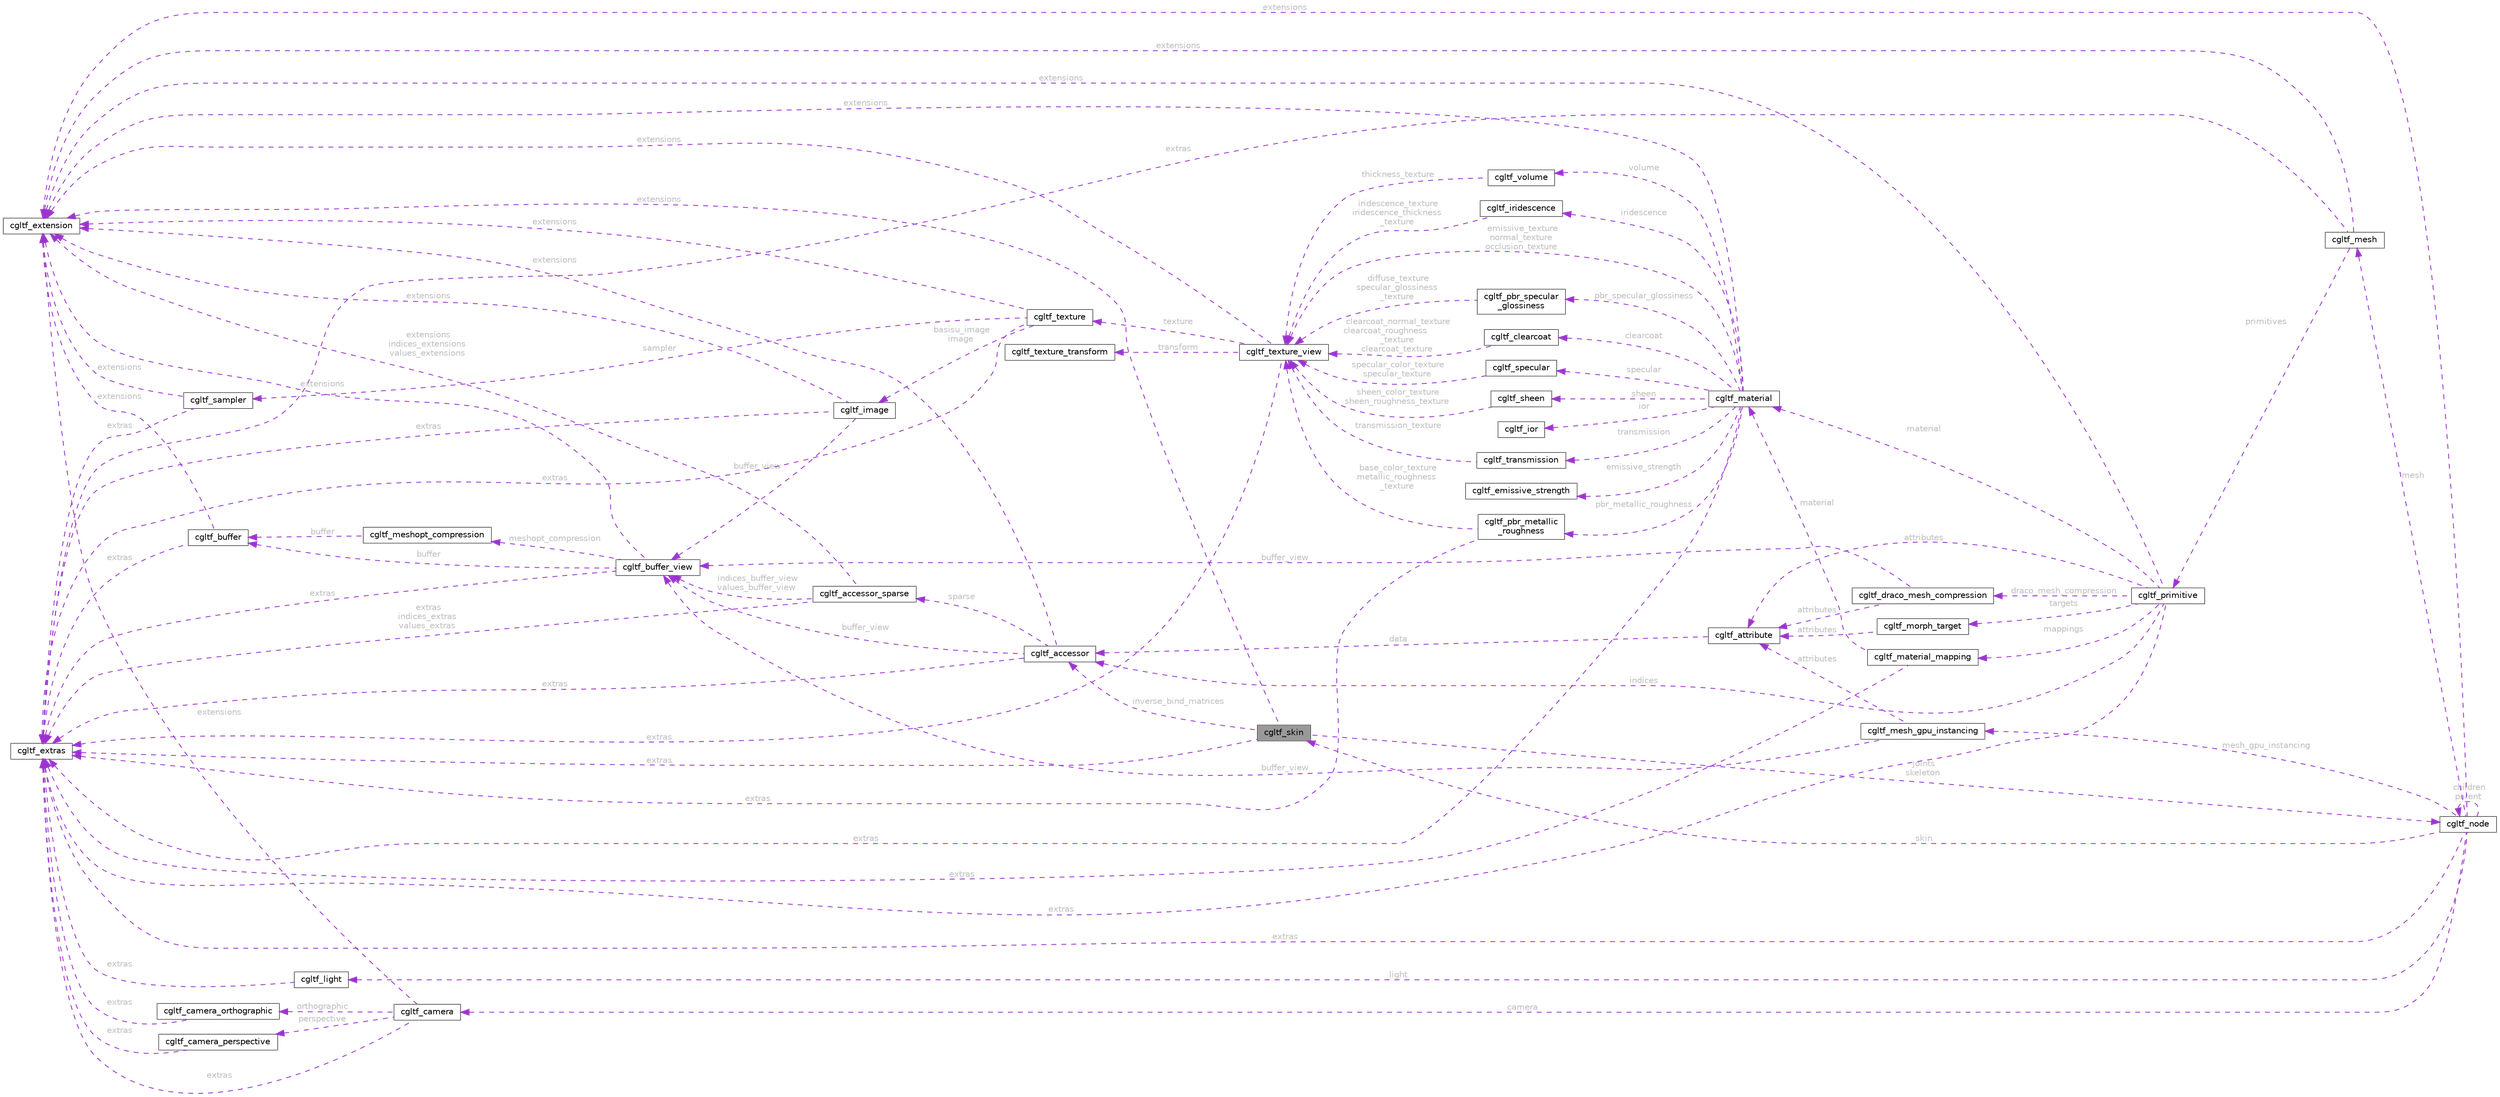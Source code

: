 digraph "cgltf_skin"
{
 // LATEX_PDF_SIZE
  bgcolor="transparent";
  edge [fontname=Helvetica,fontsize=10,labelfontname=Helvetica,labelfontsize=10];
  node [fontname=Helvetica,fontsize=10,shape=box,height=0.2,width=0.4];
  rankdir="LR";
  Node1 [id="Node000001",label="cgltf_skin",height=0.2,width=0.4,color="gray40", fillcolor="grey60", style="filled", fontcolor="black",tooltip=" "];
  Node2 -> Node1 [id="edge175_Node000001_Node000002",dir="back",color="darkorchid3",style="dashed",tooltip=" ",label=" joints\nskeleton",fontcolor="grey" ];
  Node2 [id="Node000002",label="cgltf_node",height=0.2,width=0.4,color="gray40", fillcolor="white", style="filled",URL="$structcgltf__node.html",tooltip=" "];
  Node2 -> Node2 [id="edge176_Node000002_Node000002",dir="back",color="darkorchid3",style="dashed",tooltip=" ",label=" children\nparent",fontcolor="grey" ];
  Node1 -> Node2 [id="edge177_Node000002_Node000001",dir="back",color="darkorchid3",style="dashed",tooltip=" ",label=" skin",fontcolor="grey" ];
  Node3 -> Node2 [id="edge178_Node000002_Node000003",dir="back",color="darkorchid3",style="dashed",tooltip=" ",label=" mesh",fontcolor="grey" ];
  Node3 [id="Node000003",label="cgltf_mesh",height=0.2,width=0.4,color="gray40", fillcolor="white", style="filled",URL="$structcgltf__mesh.html",tooltip=" "];
  Node4 -> Node3 [id="edge179_Node000003_Node000004",dir="back",color="darkorchid3",style="dashed",tooltip=" ",label=" primitives",fontcolor="grey" ];
  Node4 [id="Node000004",label="cgltf_primitive",height=0.2,width=0.4,color="gray40", fillcolor="white", style="filled",URL="$structcgltf__primitive.html",tooltip=" "];
  Node5 -> Node4 [id="edge180_Node000004_Node000005",dir="back",color="darkorchid3",style="dashed",tooltip=" ",label=" indices",fontcolor="grey" ];
  Node5 [id="Node000005",label="cgltf_accessor",height=0.2,width=0.4,color="gray40", fillcolor="white", style="filled",URL="$structcgltf__accessor.html",tooltip=" "];
  Node6 -> Node5 [id="edge181_Node000005_Node000006",dir="back",color="darkorchid3",style="dashed",tooltip=" ",label=" buffer_view",fontcolor="grey" ];
  Node6 [id="Node000006",label="cgltf_buffer_view",height=0.2,width=0.4,color="gray40", fillcolor="white", style="filled",URL="$structcgltf__buffer__view.html",tooltip=" "];
  Node7 -> Node6 [id="edge182_Node000006_Node000007",dir="back",color="darkorchid3",style="dashed",tooltip=" ",label=" buffer",fontcolor="grey" ];
  Node7 [id="Node000007",label="cgltf_buffer",height=0.2,width=0.4,color="gray40", fillcolor="white", style="filled",URL="$structcgltf__buffer.html",tooltip=" "];
  Node8 -> Node7 [id="edge183_Node000007_Node000008",dir="back",color="darkorchid3",style="dashed",tooltip=" ",label=" extras",fontcolor="grey" ];
  Node8 [id="Node000008",label="cgltf_extras",height=0.2,width=0.4,color="gray40", fillcolor="white", style="filled",URL="$structcgltf__extras.html",tooltip=" "];
  Node9 -> Node7 [id="edge184_Node000007_Node000009",dir="back",color="darkorchid3",style="dashed",tooltip=" ",label=" extensions",fontcolor="grey" ];
  Node9 [id="Node000009",label="cgltf_extension",height=0.2,width=0.4,color="gray40", fillcolor="white", style="filled",URL="$structcgltf__extension.html",tooltip=" "];
  Node10 -> Node6 [id="edge185_Node000006_Node000010",dir="back",color="darkorchid3",style="dashed",tooltip=" ",label=" meshopt_compression",fontcolor="grey" ];
  Node10 [id="Node000010",label="cgltf_meshopt_compression",height=0.2,width=0.4,color="gray40", fillcolor="white", style="filled",URL="$structcgltf__meshopt__compression.html",tooltip=" "];
  Node7 -> Node10 [id="edge186_Node000010_Node000007",dir="back",color="darkorchid3",style="dashed",tooltip=" ",label=" buffer",fontcolor="grey" ];
  Node8 -> Node6 [id="edge187_Node000006_Node000008",dir="back",color="darkorchid3",style="dashed",tooltip=" ",label=" extras",fontcolor="grey" ];
  Node9 -> Node6 [id="edge188_Node000006_Node000009",dir="back",color="darkorchid3",style="dashed",tooltip=" ",label=" extensions",fontcolor="grey" ];
  Node11 -> Node5 [id="edge189_Node000005_Node000011",dir="back",color="darkorchid3",style="dashed",tooltip=" ",label=" sparse",fontcolor="grey" ];
  Node11 [id="Node000011",label="cgltf_accessor_sparse",height=0.2,width=0.4,color="gray40", fillcolor="white", style="filled",URL="$structcgltf__accessor__sparse.html",tooltip=" "];
  Node6 -> Node11 [id="edge190_Node000011_Node000006",dir="back",color="darkorchid3",style="dashed",tooltip=" ",label=" indices_buffer_view\nvalues_buffer_view",fontcolor="grey" ];
  Node8 -> Node11 [id="edge191_Node000011_Node000008",dir="back",color="darkorchid3",style="dashed",tooltip=" ",label=" extras\nindices_extras\nvalues_extras",fontcolor="grey" ];
  Node9 -> Node11 [id="edge192_Node000011_Node000009",dir="back",color="darkorchid3",style="dashed",tooltip=" ",label=" extensions\nindices_extensions\nvalues_extensions",fontcolor="grey" ];
  Node8 -> Node5 [id="edge193_Node000005_Node000008",dir="back",color="darkorchid3",style="dashed",tooltip=" ",label=" extras",fontcolor="grey" ];
  Node9 -> Node5 [id="edge194_Node000005_Node000009",dir="back",color="darkorchid3",style="dashed",tooltip=" ",label=" extensions",fontcolor="grey" ];
  Node12 -> Node4 [id="edge195_Node000004_Node000012",dir="back",color="darkorchid3",style="dashed",tooltip=" ",label=" material",fontcolor="grey" ];
  Node12 [id="Node000012",label="cgltf_material",height=0.2,width=0.4,color="gray40", fillcolor="white", style="filled",URL="$structcgltf__material.html",tooltip=" "];
  Node13 -> Node12 [id="edge196_Node000012_Node000013",dir="back",color="darkorchid3",style="dashed",tooltip=" ",label=" pbr_metallic_roughness",fontcolor="grey" ];
  Node13 [id="Node000013",label="cgltf_pbr_metallic\l_roughness",height=0.2,width=0.4,color="gray40", fillcolor="white", style="filled",URL="$structcgltf__pbr__metallic__roughness.html",tooltip=" "];
  Node14 -> Node13 [id="edge197_Node000013_Node000014",dir="back",color="darkorchid3",style="dashed",tooltip=" ",label=" base_color_texture\nmetallic_roughness\l_texture",fontcolor="grey" ];
  Node14 [id="Node000014",label="cgltf_texture_view",height=0.2,width=0.4,color="gray40", fillcolor="white", style="filled",URL="$structcgltf__texture__view.html",tooltip=" "];
  Node15 -> Node14 [id="edge198_Node000014_Node000015",dir="back",color="darkorchid3",style="dashed",tooltip=" ",label=" texture",fontcolor="grey" ];
  Node15 [id="Node000015",label="cgltf_texture",height=0.2,width=0.4,color="gray40", fillcolor="white", style="filled",URL="$structcgltf__texture.html",tooltip=" "];
  Node16 -> Node15 [id="edge199_Node000015_Node000016",dir="back",color="darkorchid3",style="dashed",tooltip=" ",label=" basisu_image\nimage",fontcolor="grey" ];
  Node16 [id="Node000016",label="cgltf_image",height=0.2,width=0.4,color="gray40", fillcolor="white", style="filled",URL="$structcgltf__image.html",tooltip=" "];
  Node6 -> Node16 [id="edge200_Node000016_Node000006",dir="back",color="darkorchid3",style="dashed",tooltip=" ",label=" buffer_view",fontcolor="grey" ];
  Node8 -> Node16 [id="edge201_Node000016_Node000008",dir="back",color="darkorchid3",style="dashed",tooltip=" ",label=" extras",fontcolor="grey" ];
  Node9 -> Node16 [id="edge202_Node000016_Node000009",dir="back",color="darkorchid3",style="dashed",tooltip=" ",label=" extensions",fontcolor="grey" ];
  Node17 -> Node15 [id="edge203_Node000015_Node000017",dir="back",color="darkorchid3",style="dashed",tooltip=" ",label=" sampler",fontcolor="grey" ];
  Node17 [id="Node000017",label="cgltf_sampler",height=0.2,width=0.4,color="gray40", fillcolor="white", style="filled",URL="$structcgltf__sampler.html",tooltip=" "];
  Node8 -> Node17 [id="edge204_Node000017_Node000008",dir="back",color="darkorchid3",style="dashed",tooltip=" ",label=" extras",fontcolor="grey" ];
  Node9 -> Node17 [id="edge205_Node000017_Node000009",dir="back",color="darkorchid3",style="dashed",tooltip=" ",label=" extensions",fontcolor="grey" ];
  Node8 -> Node15 [id="edge206_Node000015_Node000008",dir="back",color="darkorchid3",style="dashed",tooltip=" ",label=" extras",fontcolor="grey" ];
  Node9 -> Node15 [id="edge207_Node000015_Node000009",dir="back",color="darkorchid3",style="dashed",tooltip=" ",label=" extensions",fontcolor="grey" ];
  Node18 -> Node14 [id="edge208_Node000014_Node000018",dir="back",color="darkorchid3",style="dashed",tooltip=" ",label=" transform",fontcolor="grey" ];
  Node18 [id="Node000018",label="cgltf_texture_transform",height=0.2,width=0.4,color="gray40", fillcolor="white", style="filled",URL="$structcgltf__texture__transform.html",tooltip=" "];
  Node8 -> Node14 [id="edge209_Node000014_Node000008",dir="back",color="darkorchid3",style="dashed",tooltip=" ",label=" extras",fontcolor="grey" ];
  Node9 -> Node14 [id="edge210_Node000014_Node000009",dir="back",color="darkorchid3",style="dashed",tooltip=" ",label=" extensions",fontcolor="grey" ];
  Node8 -> Node13 [id="edge211_Node000013_Node000008",dir="back",color="darkorchid3",style="dashed",tooltip=" ",label=" extras",fontcolor="grey" ];
  Node19 -> Node12 [id="edge212_Node000012_Node000019",dir="back",color="darkorchid3",style="dashed",tooltip=" ",label=" pbr_specular_glossiness",fontcolor="grey" ];
  Node19 [id="Node000019",label="cgltf_pbr_specular\l_glossiness",height=0.2,width=0.4,color="gray40", fillcolor="white", style="filled",URL="$structcgltf__pbr__specular__glossiness.html",tooltip=" "];
  Node14 -> Node19 [id="edge213_Node000019_Node000014",dir="back",color="darkorchid3",style="dashed",tooltip=" ",label=" diffuse_texture\nspecular_glossiness\l_texture",fontcolor="grey" ];
  Node20 -> Node12 [id="edge214_Node000012_Node000020",dir="back",color="darkorchid3",style="dashed",tooltip=" ",label=" clearcoat",fontcolor="grey" ];
  Node20 [id="Node000020",label="cgltf_clearcoat",height=0.2,width=0.4,color="gray40", fillcolor="white", style="filled",URL="$structcgltf__clearcoat.html",tooltip=" "];
  Node14 -> Node20 [id="edge215_Node000020_Node000014",dir="back",color="darkorchid3",style="dashed",tooltip=" ",label=" clearcoat_normal_texture\nclearcoat_roughness\l_texture\nclearcoat_texture",fontcolor="grey" ];
  Node21 -> Node12 [id="edge216_Node000012_Node000021",dir="back",color="darkorchid3",style="dashed",tooltip=" ",label=" ior",fontcolor="grey" ];
  Node21 [id="Node000021",label="cgltf_ior",height=0.2,width=0.4,color="gray40", fillcolor="white", style="filled",URL="$structcgltf__ior.html",tooltip=" "];
  Node22 -> Node12 [id="edge217_Node000012_Node000022",dir="back",color="darkorchid3",style="dashed",tooltip=" ",label=" specular",fontcolor="grey" ];
  Node22 [id="Node000022",label="cgltf_specular",height=0.2,width=0.4,color="gray40", fillcolor="white", style="filled",URL="$structcgltf__specular.html",tooltip=" "];
  Node14 -> Node22 [id="edge218_Node000022_Node000014",dir="back",color="darkorchid3",style="dashed",tooltip=" ",label=" specular_color_texture\nspecular_texture",fontcolor="grey" ];
  Node23 -> Node12 [id="edge219_Node000012_Node000023",dir="back",color="darkorchid3",style="dashed",tooltip=" ",label=" sheen",fontcolor="grey" ];
  Node23 [id="Node000023",label="cgltf_sheen",height=0.2,width=0.4,color="gray40", fillcolor="white", style="filled",URL="$structcgltf__sheen.html",tooltip=" "];
  Node14 -> Node23 [id="edge220_Node000023_Node000014",dir="back",color="darkorchid3",style="dashed",tooltip=" ",label=" sheen_color_texture\nsheen_roughness_texture",fontcolor="grey" ];
  Node24 -> Node12 [id="edge221_Node000012_Node000024",dir="back",color="darkorchid3",style="dashed",tooltip=" ",label=" transmission",fontcolor="grey" ];
  Node24 [id="Node000024",label="cgltf_transmission",height=0.2,width=0.4,color="gray40", fillcolor="white", style="filled",URL="$structcgltf__transmission.html",tooltip=" "];
  Node14 -> Node24 [id="edge222_Node000024_Node000014",dir="back",color="darkorchid3",style="dashed",tooltip=" ",label=" transmission_texture",fontcolor="grey" ];
  Node25 -> Node12 [id="edge223_Node000012_Node000025",dir="back",color="darkorchid3",style="dashed",tooltip=" ",label=" volume",fontcolor="grey" ];
  Node25 [id="Node000025",label="cgltf_volume",height=0.2,width=0.4,color="gray40", fillcolor="white", style="filled",URL="$structcgltf__volume.html",tooltip=" "];
  Node14 -> Node25 [id="edge224_Node000025_Node000014",dir="back",color="darkorchid3",style="dashed",tooltip=" ",label=" thickness_texture",fontcolor="grey" ];
  Node26 -> Node12 [id="edge225_Node000012_Node000026",dir="back",color="darkorchid3",style="dashed",tooltip=" ",label=" emissive_strength",fontcolor="grey" ];
  Node26 [id="Node000026",label="cgltf_emissive_strength",height=0.2,width=0.4,color="gray40", fillcolor="white", style="filled",URL="$structcgltf__emissive__strength.html",tooltip=" "];
  Node27 -> Node12 [id="edge226_Node000012_Node000027",dir="back",color="darkorchid3",style="dashed",tooltip=" ",label=" iridescence",fontcolor="grey" ];
  Node27 [id="Node000027",label="cgltf_iridescence",height=0.2,width=0.4,color="gray40", fillcolor="white", style="filled",URL="$structcgltf__iridescence.html",tooltip=" "];
  Node14 -> Node27 [id="edge227_Node000027_Node000014",dir="back",color="darkorchid3",style="dashed",tooltip=" ",label=" iridescence_texture\niridescence_thickness\l_texture",fontcolor="grey" ];
  Node14 -> Node12 [id="edge228_Node000012_Node000014",dir="back",color="darkorchid3",style="dashed",tooltip=" ",label=" emissive_texture\nnormal_texture\nocclusion_texture",fontcolor="grey" ];
  Node8 -> Node12 [id="edge229_Node000012_Node000008",dir="back",color="darkorchid3",style="dashed",tooltip=" ",label=" extras",fontcolor="grey" ];
  Node9 -> Node12 [id="edge230_Node000012_Node000009",dir="back",color="darkorchid3",style="dashed",tooltip=" ",label=" extensions",fontcolor="grey" ];
  Node28 -> Node4 [id="edge231_Node000004_Node000028",dir="back",color="darkorchid3",style="dashed",tooltip=" ",label=" attributes",fontcolor="grey" ];
  Node28 [id="Node000028",label="cgltf_attribute",height=0.2,width=0.4,color="gray40", fillcolor="white", style="filled",URL="$structcgltf__attribute.html",tooltip=" "];
  Node5 -> Node28 [id="edge232_Node000028_Node000005",dir="back",color="darkorchid3",style="dashed",tooltip=" ",label=" data",fontcolor="grey" ];
  Node29 -> Node4 [id="edge233_Node000004_Node000029",dir="back",color="darkorchid3",style="dashed",tooltip=" ",label=" targets",fontcolor="grey" ];
  Node29 [id="Node000029",label="cgltf_morph_target",height=0.2,width=0.4,color="gray40", fillcolor="white", style="filled",URL="$structcgltf__morph__target.html",tooltip=" "];
  Node28 -> Node29 [id="edge234_Node000029_Node000028",dir="back",color="darkorchid3",style="dashed",tooltip=" ",label=" attributes",fontcolor="grey" ];
  Node8 -> Node4 [id="edge235_Node000004_Node000008",dir="back",color="darkorchid3",style="dashed",tooltip=" ",label=" extras",fontcolor="grey" ];
  Node30 -> Node4 [id="edge236_Node000004_Node000030",dir="back",color="darkorchid3",style="dashed",tooltip=" ",label=" draco_mesh_compression",fontcolor="grey" ];
  Node30 [id="Node000030",label="cgltf_draco_mesh_compression",height=0.2,width=0.4,color="gray40", fillcolor="white", style="filled",URL="$structcgltf__draco__mesh__compression.html",tooltip=" "];
  Node6 -> Node30 [id="edge237_Node000030_Node000006",dir="back",color="darkorchid3",style="dashed",tooltip=" ",label=" buffer_view",fontcolor="grey" ];
  Node28 -> Node30 [id="edge238_Node000030_Node000028",dir="back",color="darkorchid3",style="dashed",tooltip=" ",label=" attributes",fontcolor="grey" ];
  Node31 -> Node4 [id="edge239_Node000004_Node000031",dir="back",color="darkorchid3",style="dashed",tooltip=" ",label=" mappings",fontcolor="grey" ];
  Node31 [id="Node000031",label="cgltf_material_mapping",height=0.2,width=0.4,color="gray40", fillcolor="white", style="filled",URL="$structcgltf__material__mapping.html",tooltip=" "];
  Node12 -> Node31 [id="edge240_Node000031_Node000012",dir="back",color="darkorchid3",style="dashed",tooltip=" ",label=" material",fontcolor="grey" ];
  Node8 -> Node31 [id="edge241_Node000031_Node000008",dir="back",color="darkorchid3",style="dashed",tooltip=" ",label=" extras",fontcolor="grey" ];
  Node9 -> Node4 [id="edge242_Node000004_Node000009",dir="back",color="darkorchid3",style="dashed",tooltip=" ",label=" extensions",fontcolor="grey" ];
  Node8 -> Node3 [id="edge243_Node000003_Node000008",dir="back",color="darkorchid3",style="dashed",tooltip=" ",label=" extras",fontcolor="grey" ];
  Node9 -> Node3 [id="edge244_Node000003_Node000009",dir="back",color="darkorchid3",style="dashed",tooltip=" ",label=" extensions",fontcolor="grey" ];
  Node32 -> Node2 [id="edge245_Node000002_Node000032",dir="back",color="darkorchid3",style="dashed",tooltip=" ",label=" camera",fontcolor="grey" ];
  Node32 [id="Node000032",label="cgltf_camera",height=0.2,width=0.4,color="gray40", fillcolor="white", style="filled",URL="$structcgltf__camera.html",tooltip=" "];
  Node33 -> Node32 [id="edge246_Node000032_Node000033",dir="back",color="darkorchid3",style="dashed",tooltip=" ",label=" perspective",fontcolor="grey" ];
  Node33 [id="Node000033",label="cgltf_camera_perspective",height=0.2,width=0.4,color="gray40", fillcolor="white", style="filled",URL="$structcgltf__camera__perspective.html",tooltip=" "];
  Node8 -> Node33 [id="edge247_Node000033_Node000008",dir="back",color="darkorchid3",style="dashed",tooltip=" ",label=" extras",fontcolor="grey" ];
  Node34 -> Node32 [id="edge248_Node000032_Node000034",dir="back",color="darkorchid3",style="dashed",tooltip=" ",label=" orthographic",fontcolor="grey" ];
  Node34 [id="Node000034",label="cgltf_camera_orthographic",height=0.2,width=0.4,color="gray40", fillcolor="white", style="filled",URL="$structcgltf__camera__orthographic.html",tooltip=" "];
  Node8 -> Node34 [id="edge249_Node000034_Node000008",dir="back",color="darkorchid3",style="dashed",tooltip=" ",label=" extras",fontcolor="grey" ];
  Node8 -> Node32 [id="edge250_Node000032_Node000008",dir="back",color="darkorchid3",style="dashed",tooltip=" ",label=" extras",fontcolor="grey" ];
  Node9 -> Node32 [id="edge251_Node000032_Node000009",dir="back",color="darkorchid3",style="dashed",tooltip=" ",label=" extensions",fontcolor="grey" ];
  Node35 -> Node2 [id="edge252_Node000002_Node000035",dir="back",color="darkorchid3",style="dashed",tooltip=" ",label=" light",fontcolor="grey" ];
  Node35 [id="Node000035",label="cgltf_light",height=0.2,width=0.4,color="gray40", fillcolor="white", style="filled",URL="$structcgltf__light.html",tooltip=" "];
  Node8 -> Node35 [id="edge253_Node000035_Node000008",dir="back",color="darkorchid3",style="dashed",tooltip=" ",label=" extras",fontcolor="grey" ];
  Node8 -> Node2 [id="edge254_Node000002_Node000008",dir="back",color="darkorchid3",style="dashed",tooltip=" ",label=" extras",fontcolor="grey" ];
  Node36 -> Node2 [id="edge255_Node000002_Node000036",dir="back",color="darkorchid3",style="dashed",tooltip=" ",label=" mesh_gpu_instancing",fontcolor="grey" ];
  Node36 [id="Node000036",label="cgltf_mesh_gpu_instancing",height=0.2,width=0.4,color="gray40", fillcolor="white", style="filled",URL="$structcgltf__mesh__gpu__instancing.html",tooltip=" "];
  Node6 -> Node36 [id="edge256_Node000036_Node000006",dir="back",color="darkorchid3",style="dashed",tooltip=" ",label=" buffer_view",fontcolor="grey" ];
  Node28 -> Node36 [id="edge257_Node000036_Node000028",dir="back",color="darkorchid3",style="dashed",tooltip=" ",label=" attributes",fontcolor="grey" ];
  Node9 -> Node2 [id="edge258_Node000002_Node000009",dir="back",color="darkorchid3",style="dashed",tooltip=" ",label=" extensions",fontcolor="grey" ];
  Node5 -> Node1 [id="edge259_Node000001_Node000005",dir="back",color="darkorchid3",style="dashed",tooltip=" ",label=" inverse_bind_matrices",fontcolor="grey" ];
  Node8 -> Node1 [id="edge260_Node000001_Node000008",dir="back",color="darkorchid3",style="dashed",tooltip=" ",label=" extras",fontcolor="grey" ];
  Node9 -> Node1 [id="edge261_Node000001_Node000009",dir="back",color="darkorchid3",style="dashed",tooltip=" ",label=" extensions",fontcolor="grey" ];
}
